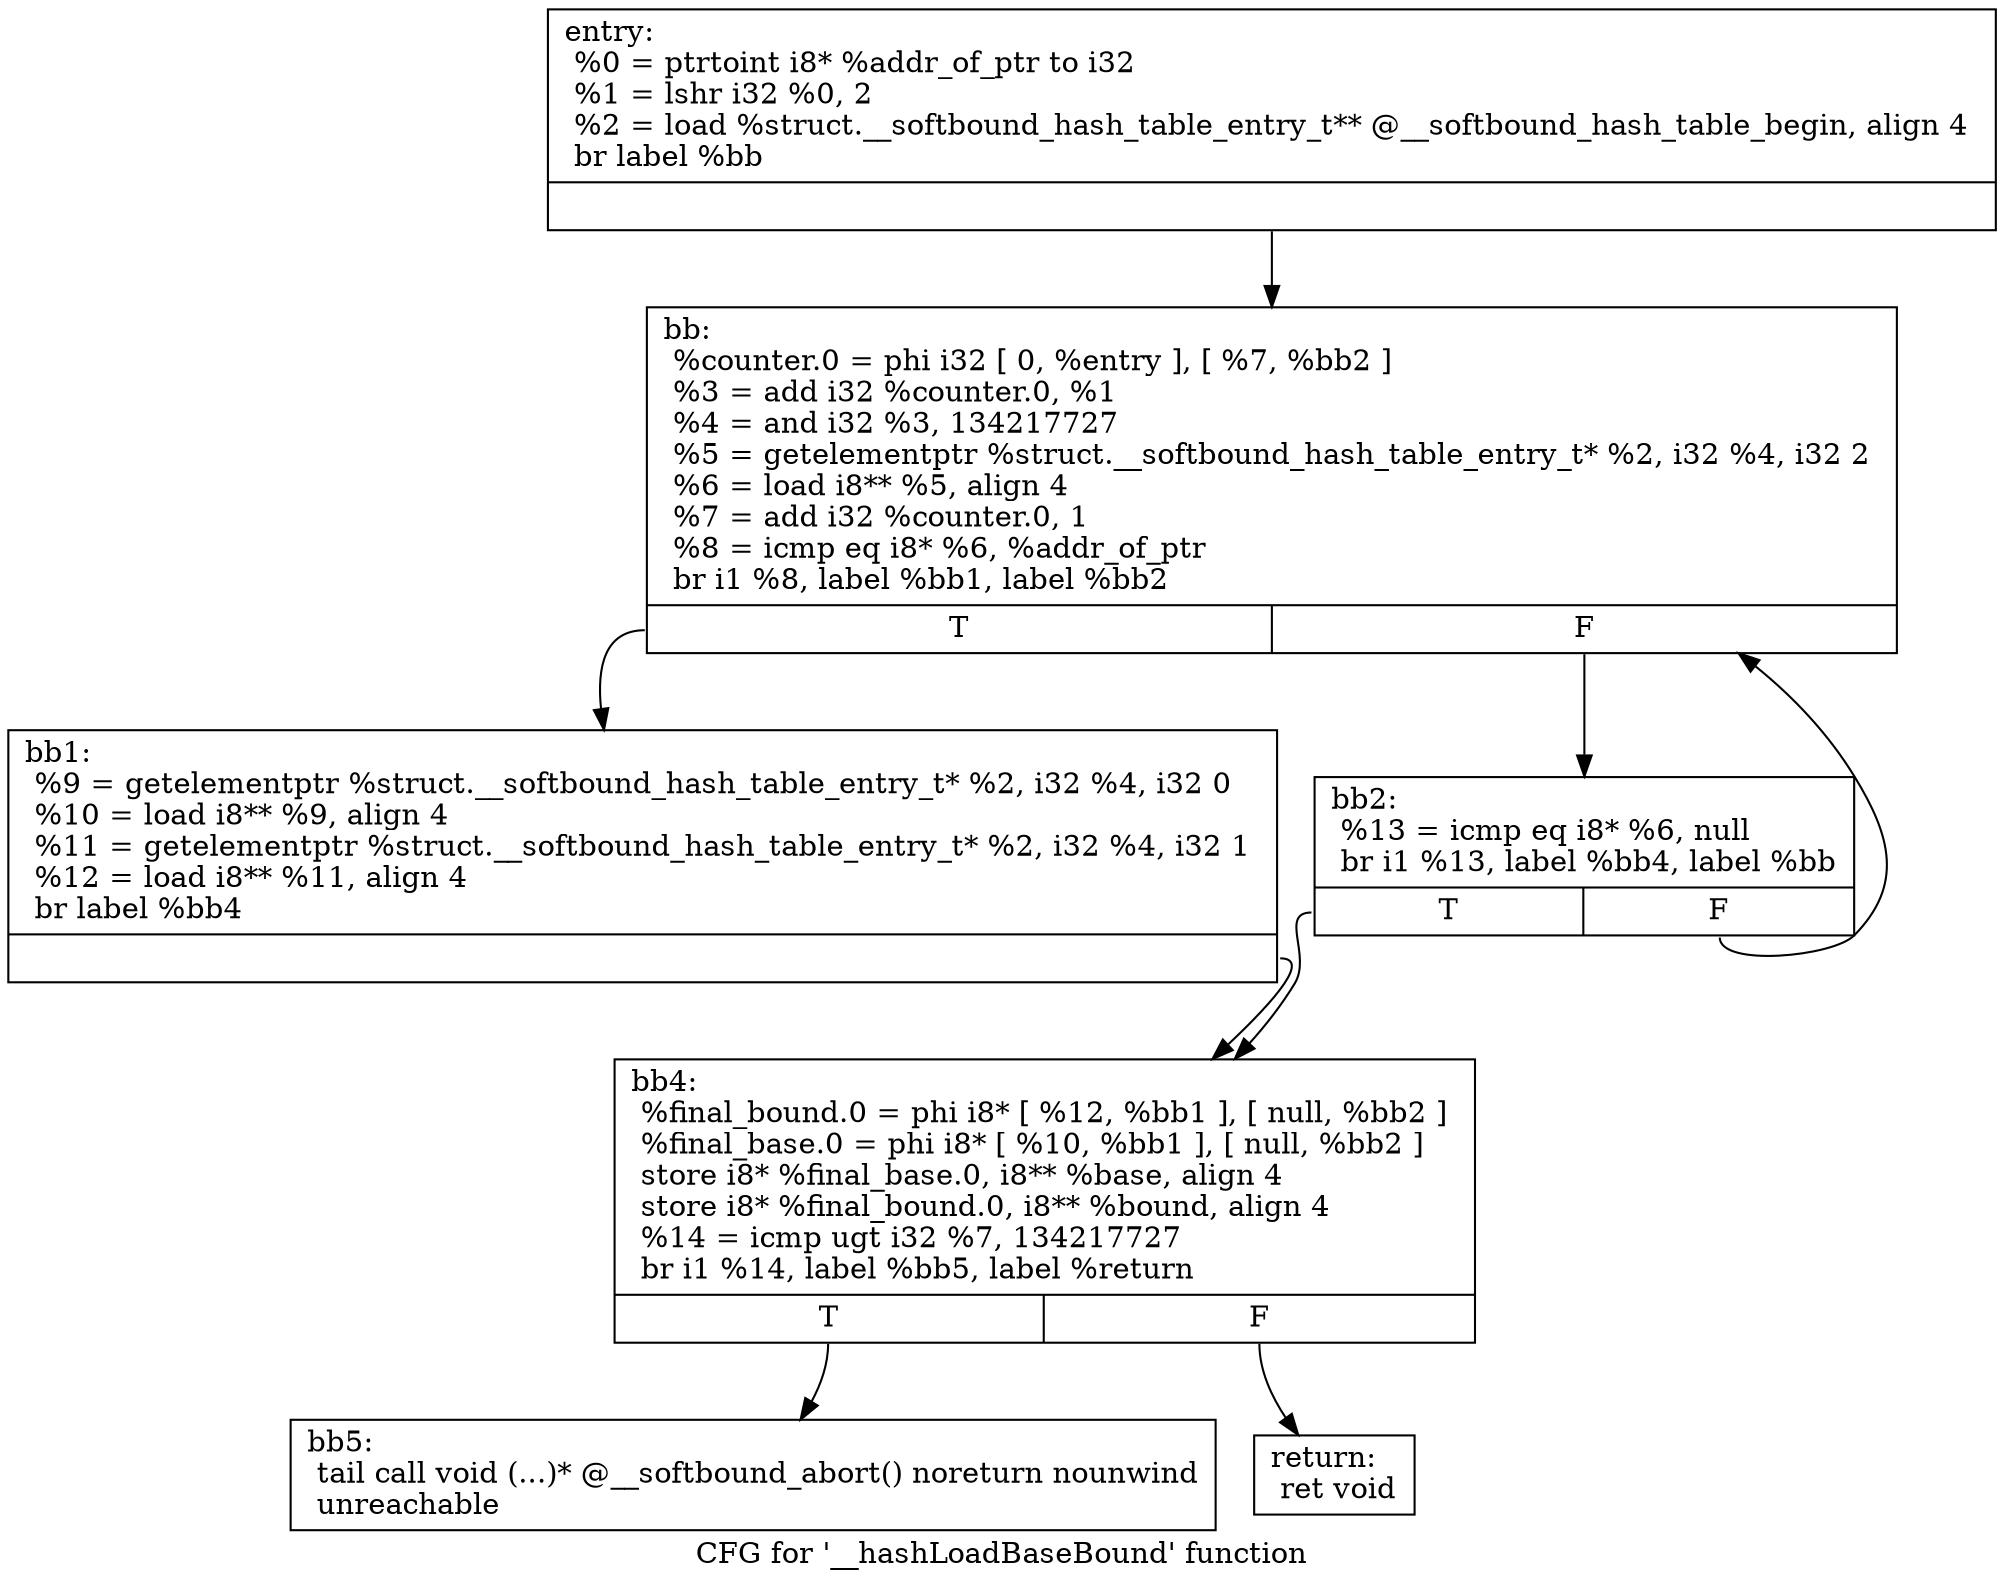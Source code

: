 digraph "CFG for '__hashLoadBaseBound' function" {
	label="CFG for '__hashLoadBaseBound' function";

	Node0x8504428 [shape=record,label="{entry:\l  %0 = ptrtoint i8* %addr_of_ptr to i32    \l  %1 = lshr i32 %0, 2    \l  %2 = load %struct.__softbound_hash_table_entry_t** @__softbound_hash_table_begin, align 4    \l  br label %bb\l|{<s0>}}"];
	Node0x8504428:s0 -> Node0x8504478;
	Node0x8504478 [shape=record,label="{bb:    \l  %counter.0 = phi i32 [ 0, %entry ], [ %7, %bb2 ]    \l  %3 = add i32 %counter.0, %1    \l  %4 = and i32 %3, 134217727    \l  %5 = getelementptr %struct.__softbound_hash_table_entry_t* %2, i32 %4, i32 2    \l  %6 = load i8** %5, align 4    \l  %7 = add i32 %counter.0, 1    \l  %8 = icmp eq i8* %6, %addr_of_ptr    \l  br i1 %8, label %bb1, label %bb2\l|{<s0>T|<s1>F}}"];
	Node0x8504478:s0 -> Node0x85044a0;
	Node0x8504478:s1 -> Node0x85044c8;
	Node0x85044a0 [shape=record,label="{bb1:    \l  %9 = getelementptr %struct.__softbound_hash_table_entry_t* %2, i32 %4, i32 0    \l  %10 = load i8** %9, align 4    \l  %11 = getelementptr %struct.__softbound_hash_table_entry_t* %2, i32 %4, i32 1    \l  %12 = load i8** %11, align 4    \l  br label %bb4\l|{<s0>}}"];
	Node0x85044a0:s0 -> Node0x85044f0;
	Node0x85044c8 [shape=record,label="{bb2:    \l  %13 = icmp eq i8* %6, null    \l  br i1 %13, label %bb4, label %bb\l|{<s0>T|<s1>F}}"];
	Node0x85044c8:s0 -> Node0x85044f0;
	Node0x85044c8:s1 -> Node0x8504478;
	Node0x85044f0 [shape=record,label="{bb4:    \l  %final_bound.0 = phi i8* [ %12, %bb1 ], [ null, %bb2 ]    \l  %final_base.0 = phi i8* [ %10, %bb1 ], [ null, %bb2 ]    \l  store i8* %final_base.0, i8** %base, align 4\l  store i8* %final_bound.0, i8** %bound, align 4\l  %14 = icmp ugt i32 %7, 134217727    \l  br i1 %14, label %bb5, label %return\l|{<s0>T|<s1>F}}"];
	Node0x85044f0:s0 -> Node0x8504518;
	Node0x85044f0:s1 -> Node0x8504540;
	Node0x8504518 [shape=record,label="{bb5:    \l  tail call void (...)* @__softbound_abort() noreturn nounwind\l  unreachable\l}"];
	Node0x8504540 [shape=record,label="{return:    \l  ret void\l}"];
}
